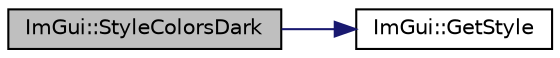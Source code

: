 digraph "ImGui::StyleColorsDark"
{
 // LATEX_PDF_SIZE
  edge [fontname="Helvetica",fontsize="10",labelfontname="Helvetica",labelfontsize="10"];
  node [fontname="Helvetica",fontsize="10",shape=record];
  rankdir="LR";
  Node1 [label="ImGui::StyleColorsDark",height=0.2,width=0.4,color="black", fillcolor="grey75", style="filled", fontcolor="black",tooltip=" "];
  Node1 -> Node2 [color="midnightblue",fontsize="10",style="solid",fontname="Helvetica"];
  Node2 [label="ImGui::GetStyle",height=0.2,width=0.4,color="black", fillcolor="white", style="filled",URL="$namespace_im_gui.html#abafef4bb3e3654efd96a47b2e22870a7",tooltip=" "];
}
